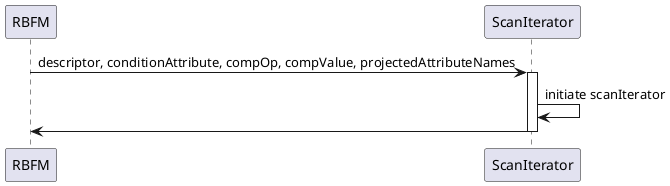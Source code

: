 @startuml
participant RBFM as R
participant ScanIterator as S

R -> S: descriptor, conditionAttribute, compOp, compValue, projectedAttributeNames
activate S
S -> S: initiate scanIterator
S -> R
deactivate S
@enduml